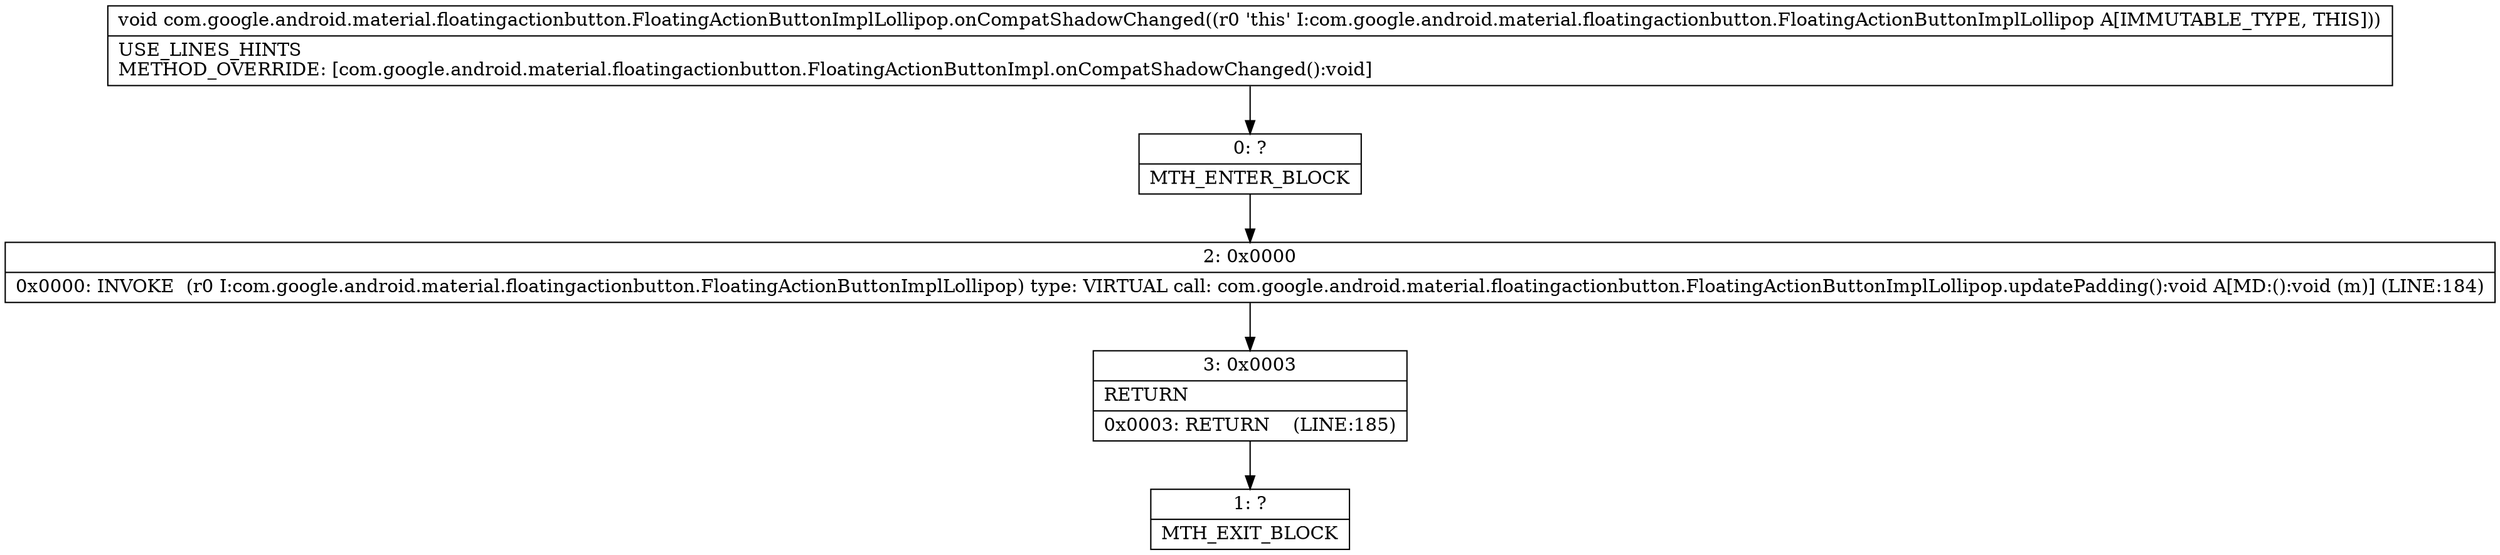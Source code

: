 digraph "CFG forcom.google.android.material.floatingactionbutton.FloatingActionButtonImplLollipop.onCompatShadowChanged()V" {
Node_0 [shape=record,label="{0\:\ ?|MTH_ENTER_BLOCK\l}"];
Node_2 [shape=record,label="{2\:\ 0x0000|0x0000: INVOKE  (r0 I:com.google.android.material.floatingactionbutton.FloatingActionButtonImplLollipop) type: VIRTUAL call: com.google.android.material.floatingactionbutton.FloatingActionButtonImplLollipop.updatePadding():void A[MD:():void (m)] (LINE:184)\l}"];
Node_3 [shape=record,label="{3\:\ 0x0003|RETURN\l|0x0003: RETURN    (LINE:185)\l}"];
Node_1 [shape=record,label="{1\:\ ?|MTH_EXIT_BLOCK\l}"];
MethodNode[shape=record,label="{void com.google.android.material.floatingactionbutton.FloatingActionButtonImplLollipop.onCompatShadowChanged((r0 'this' I:com.google.android.material.floatingactionbutton.FloatingActionButtonImplLollipop A[IMMUTABLE_TYPE, THIS]))  | USE_LINES_HINTS\lMETHOD_OVERRIDE: [com.google.android.material.floatingactionbutton.FloatingActionButtonImpl.onCompatShadowChanged():void]\l}"];
MethodNode -> Node_0;Node_0 -> Node_2;
Node_2 -> Node_3;
Node_3 -> Node_1;
}

